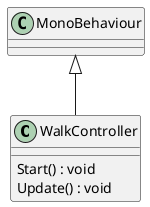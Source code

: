 @startuml
class WalkController {
    Start() : void
    Update() : void
}
MonoBehaviour <|-- WalkController
@enduml
